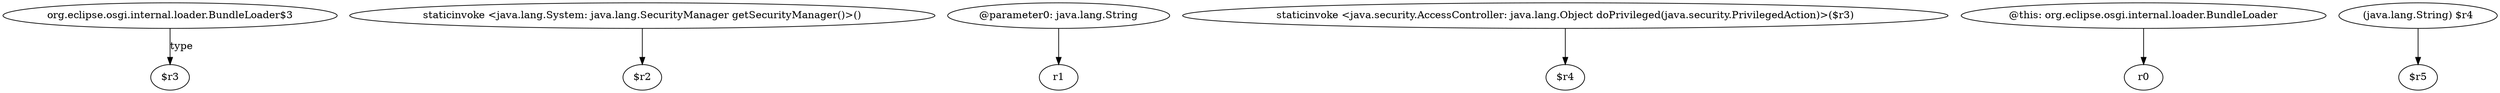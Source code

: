 digraph g {
0[label="org.eclipse.osgi.internal.loader.BundleLoader$3"]
1[label="$r3"]
0->1[label="type"]
2[label="staticinvoke <java.lang.System: java.lang.SecurityManager getSecurityManager()>()"]
3[label="$r2"]
2->3[label=""]
4[label="@parameter0: java.lang.String"]
5[label="r1"]
4->5[label=""]
6[label="staticinvoke <java.security.AccessController: java.lang.Object doPrivileged(java.security.PrivilegedAction)>($r3)"]
7[label="$r4"]
6->7[label=""]
8[label="@this: org.eclipse.osgi.internal.loader.BundleLoader"]
9[label="r0"]
8->9[label=""]
10[label="(java.lang.String) $r4"]
11[label="$r5"]
10->11[label=""]
}